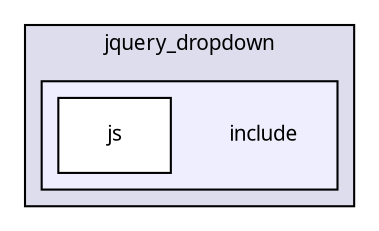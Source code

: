digraph "packages/jquery/packages/jquery_dropdown/include/" {
  compound=true
  node [ fontsize="10", fontname="FreeSans.ttf"];
  edge [ labelfontsize="10", labelfontname="FreeSans.ttf"];
  subgraph clusterdir_bb175f1c73f9728fab4795b90ea78cb2 {
    graph [ bgcolor="#ddddee", pencolor="black", label="jquery_dropdown" fontname="FreeSans.ttf", fontsize="10", URL="dir_bb175f1c73f9728fab4795b90ea78cb2.html"]
  subgraph clusterdir_166d880558daa9d0ea406b18bb47dc89 {
    graph [ bgcolor="#eeeeff", pencolor="black", label="" URL="dir_166d880558daa9d0ea406b18bb47dc89.html"];
    dir_166d880558daa9d0ea406b18bb47dc89 [shape=plaintext label="include"];
    dir_db5764fd5a0800c09ecdc84398e013e6 [shape=box label="js" color="black" fillcolor="white" style="filled" URL="dir_db5764fd5a0800c09ecdc84398e013e6.html"];
  }
  }
}
